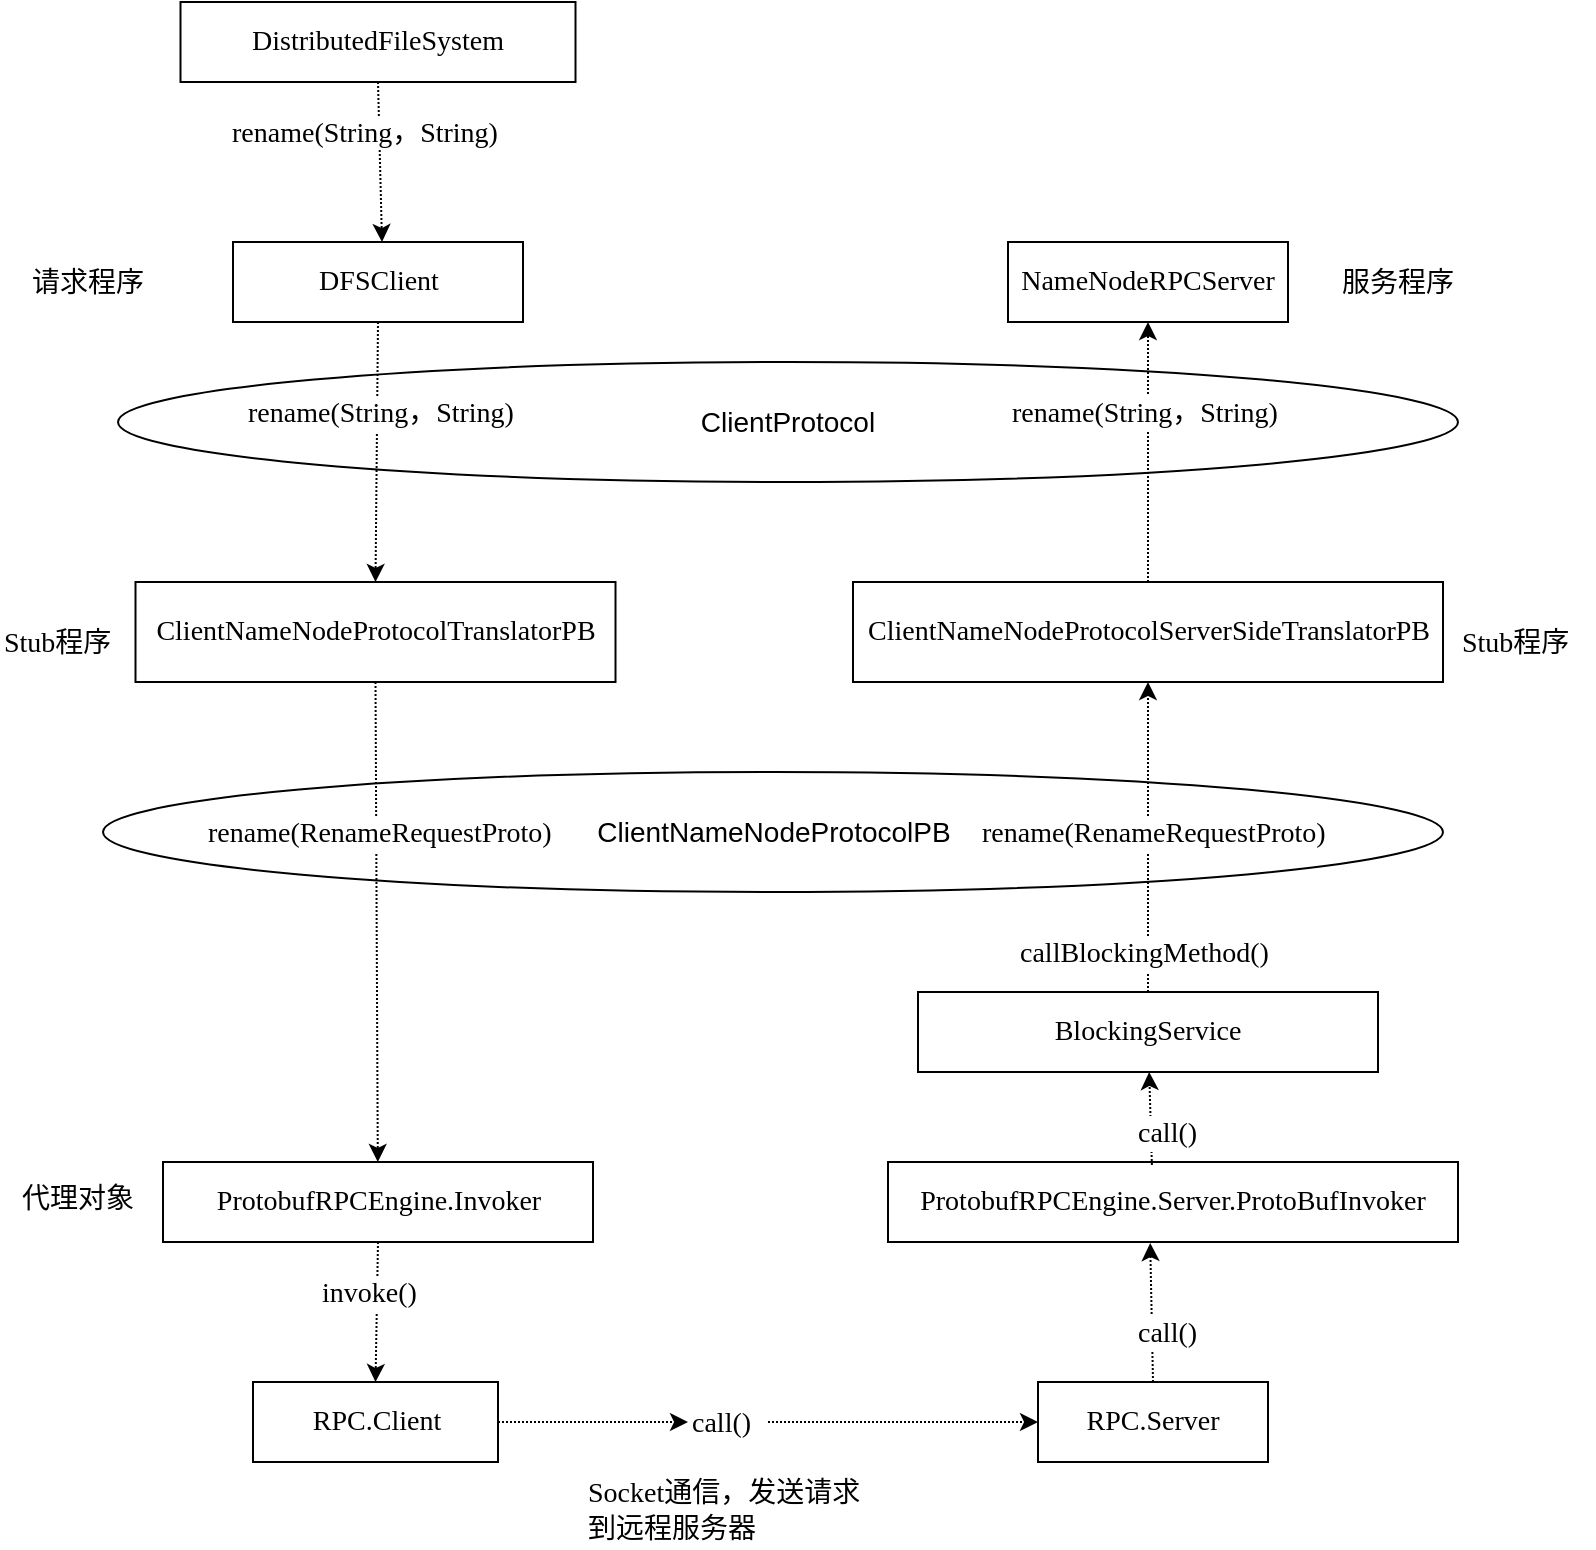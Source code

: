 <mxfile version="24.7.7">
  <diagram name="第 1 页" id="1gWkztAwg8JG_-7GfO2X">
    <mxGraphModel dx="1357" dy="872" grid="1" gridSize="10" guides="1" tooltips="1" connect="1" arrows="1" fold="1" page="1" pageScale="1" pageWidth="827" pageHeight="1169" math="0" shadow="0">
      <root>
        <mxCell id="0" />
        <mxCell id="1" parent="0" />
        <mxCell id="Jsb9VVntbA0bQaRAtVnW-23" value="ClientNameNodeProtocolPB" style="ellipse;whiteSpace=wrap;html=1;labelBackgroundColor=default;fontSize=14;" vertex="1" parent="1">
          <mxGeometry x="62.5" y="455" width="670" height="60" as="geometry" />
        </mxCell>
        <mxCell id="Jsb9VVntbA0bQaRAtVnW-16" value="&lt;font style=&quot;font-size: 14px;&quot;&gt;ClientProtocol&lt;/font&gt;" style="ellipse;whiteSpace=wrap;html=1;labelBackgroundColor=default;fontSize=14;" vertex="1" parent="1">
          <mxGeometry x="70" y="250" width="670" height="60" as="geometry" />
        </mxCell>
        <mxCell id="Jsb9VVntbA0bQaRAtVnW-1" value="DFSClient" style="rounded=0;whiteSpace=wrap;html=1;fontFamily=Times New Roman;fontSize=14;labelBackgroundColor=default;" vertex="1" parent="1">
          <mxGeometry x="127.5" y="190" width="145" height="40" as="geometry" />
        </mxCell>
        <mxCell id="Jsb9VVntbA0bQaRAtVnW-2" value="ClientNameNode&lt;span style=&quot;font-size: 14px;&quot;&gt;ProtocolTranslatorPB&lt;/span&gt;" style="rounded=0;whiteSpace=wrap;html=1;fontFamily=Times New Roman;fontSize=14;labelBackgroundColor=default;" vertex="1" parent="1">
          <mxGeometry x="78.75" y="360" width="240" height="50" as="geometry" />
        </mxCell>
        <mxCell id="Jsb9VVntbA0bQaRAtVnW-3" value="RPC.Client" style="rounded=0;whiteSpace=wrap;html=1;fontFamily=Times New Roman;fontSize=14;labelBackgroundColor=default;" vertex="1" parent="1">
          <mxGeometry x="137.5" y="760" width="122.5" height="40" as="geometry" />
        </mxCell>
        <mxCell id="Jsb9VVntbA0bQaRAtVnW-4" value="RPC.Server" style="rounded=0;whiteSpace=wrap;html=1;fontFamily=Times New Roman;fontSize=14;labelBackgroundColor=default;" vertex="1" parent="1">
          <mxGeometry x="530" y="760" width="115" height="40" as="geometry" />
        </mxCell>
        <mxCell id="Jsb9VVntbA0bQaRAtVnW-5" value="ClientNameNode&lt;span style=&quot;font-size: 14px;&quot;&gt;ProtocolServerSide&lt;/span&gt;&lt;span style=&quot;font-size: 14px;&quot;&gt;TranslatorPB&lt;/span&gt;" style="rounded=0;whiteSpace=wrap;html=1;fontFamily=Times New Roman;fontSize=14;labelBackgroundColor=default;" vertex="1" parent="1">
          <mxGeometry x="437.5" y="360" width="295" height="50" as="geometry" />
        </mxCell>
        <mxCell id="Jsb9VVntbA0bQaRAtVnW-6" value="ProtobufRPCEngine.Invoker" style="rounded=0;whiteSpace=wrap;html=1;fontFamily=Times New Roman;fontSize=14;labelBackgroundColor=default;" vertex="1" parent="1">
          <mxGeometry x="92.5" y="650" width="215" height="40" as="geometry" />
        </mxCell>
        <mxCell id="Jsb9VVntbA0bQaRAtVnW-7" value="NameNodeRPCServer" style="rounded=0;whiteSpace=wrap;html=1;fontFamily=Times New Roman;fontSize=14;labelBackgroundColor=default;" vertex="1" parent="1">
          <mxGeometry x="515" y="190" width="140" height="40" as="geometry" />
        </mxCell>
        <mxCell id="Jsb9VVntbA0bQaRAtVnW-8" value="BlockingService" style="rounded=0;whiteSpace=wrap;html=1;fontFamily=Times New Roman;fontSize=14;labelBackgroundColor=default;" vertex="1" parent="1">
          <mxGeometry x="470" y="565" width="230" height="40" as="geometry" />
        </mxCell>
        <mxCell id="Jsb9VVntbA0bQaRAtVnW-10" value="DistributedFileSystem" style="rounded=0;whiteSpace=wrap;html=1;fontFamily=Times New Roman;fontSize=14;labelBackgroundColor=default;" vertex="1" parent="1">
          <mxGeometry x="101.25" y="70" width="197.5" height="40" as="geometry" />
        </mxCell>
        <mxCell id="Jsb9VVntbA0bQaRAtVnW-11" value="" style="endArrow=classic;html=1;rounded=0;dashed=1;dashPattern=1 1;exitX=0.5;exitY=1;exitDx=0;exitDy=0;entryX=0.5;entryY=0;entryDx=0;entryDy=0;labelBackgroundColor=default;fontSize=14;" edge="1" parent="1" source="Jsb9VVntbA0bQaRAtVnW-1" target="Jsb9VVntbA0bQaRAtVnW-2">
          <mxGeometry width="50" height="50" relative="1" as="geometry">
            <mxPoint x="390" y="520" as="sourcePoint" />
            <mxPoint x="440" y="470" as="targetPoint" />
          </mxGeometry>
        </mxCell>
        <mxCell id="Jsb9VVntbA0bQaRAtVnW-12" value="&lt;span style=&quot;font-family: &amp;quot;Times New Roman&amp;quot;; font-size: 14px; text-align: center;&quot;&gt;rename(String，String)&lt;/span&gt;" style="text;whiteSpace=wrap;html=1;labelBackgroundColor=default;fontSize=14;" vertex="1" parent="1">
          <mxGeometry x="132.5" y="260" width="170" height="40" as="geometry" />
        </mxCell>
        <mxCell id="Jsb9VVntbA0bQaRAtVnW-14" value="" style="endArrow=classic;html=1;rounded=0;dashed=1;dashPattern=1 1;exitX=0.5;exitY=1;exitDx=0;exitDy=0;labelBackgroundColor=default;fontSize=14;" edge="1" parent="1" source="Jsb9VVntbA0bQaRAtVnW-2" target="Jsb9VVntbA0bQaRAtVnW-6">
          <mxGeometry width="50" height="50" relative="1" as="geometry">
            <mxPoint x="200" y="430" as="sourcePoint" />
            <mxPoint x="210" y="390" as="targetPoint" />
          </mxGeometry>
        </mxCell>
        <mxCell id="Jsb9VVntbA0bQaRAtVnW-17" value="" style="endArrow=classic;html=1;rounded=0;dashed=1;dashPattern=1 1;exitX=0.5;exitY=0;exitDx=0;exitDy=0;entryX=0.5;entryY=1;entryDx=0;entryDy=0;labelBackgroundColor=default;fontSize=14;" edge="1" parent="1" source="Jsb9VVntbA0bQaRAtVnW-5" target="Jsb9VVntbA0bQaRAtVnW-7">
          <mxGeometry width="50" height="50" relative="1" as="geometry">
            <mxPoint x="215" y="240" as="sourcePoint" />
            <mxPoint x="215" y="340" as="targetPoint" />
          </mxGeometry>
        </mxCell>
        <mxCell id="Jsb9VVntbA0bQaRAtVnW-18" value="&lt;span style=&quot;color: rgb(0, 0, 0); font-family: &amp;quot;Times New Roman&amp;quot;; font-size: 14px; font-style: normal; font-variant-ligatures: normal; font-variant-caps: normal; font-weight: 400; letter-spacing: normal; orphans: 2; text-align: center; text-indent: 0px; text-transform: none; widows: 2; word-spacing: 0px; -webkit-text-stroke-width: 0px; white-space: normal; text-decoration-thickness: initial; text-decoration-style: initial; text-decoration-color: initial; float: none; display: inline !important;&quot;&gt;rename(String，String)&lt;/span&gt;" style="text;whiteSpace=wrap;html=1;labelBackgroundColor=default;fontSize=14;" vertex="1" parent="1">
          <mxGeometry x="515" y="260" width="170" height="40" as="geometry" />
        </mxCell>
        <mxCell id="Jsb9VVntbA0bQaRAtVnW-19" value="&lt;span style=&quot;color: rgb(0, 0, 0); font-family: &amp;quot;Times New Roman&amp;quot;; font-size: 14px; font-style: normal; font-variant-ligatures: normal; font-variant-caps: normal; font-weight: 400; letter-spacing: normal; orphans: 2; text-align: center; text-indent: 0px; text-transform: none; widows: 2; word-spacing: 0px; -webkit-text-stroke-width: 0px; white-space: normal; text-decoration-thickness: initial; text-decoration-style: initial; text-decoration-color: initial; float: none; display: inline !important;&quot;&gt;rename(RenameRequestProto)&lt;/span&gt;" style="text;whiteSpace=wrap;html=1;labelBackgroundColor=default;fontSize=14;" vertex="1" parent="1">
          <mxGeometry x="112.5" y="470" width="210" height="30" as="geometry" />
        </mxCell>
        <mxCell id="Jsb9VVntbA0bQaRAtVnW-21" value="" style="endArrow=classic;html=1;rounded=0;dashed=1;dashPattern=1 1;exitX=0.5;exitY=0;exitDx=0;exitDy=0;entryX=0.5;entryY=1;entryDx=0;entryDy=0;labelBackgroundColor=default;fontSize=14;" edge="1" parent="1" source="Jsb9VVntbA0bQaRAtVnW-8" target="Jsb9VVntbA0bQaRAtVnW-5">
          <mxGeometry width="50" height="50" relative="1" as="geometry">
            <mxPoint x="210" y="410" as="sourcePoint" />
            <mxPoint x="210" y="540" as="targetPoint" />
          </mxGeometry>
        </mxCell>
        <mxCell id="Jsb9VVntbA0bQaRAtVnW-22" value="&lt;span style=&quot;color: rgb(0, 0, 0); font-family: &amp;quot;Times New Roman&amp;quot;; font-size: 14px; font-style: normal; font-variant-ligatures: normal; font-variant-caps: normal; font-weight: 400; letter-spacing: normal; orphans: 2; text-align: center; text-indent: 0px; text-transform: none; widows: 2; word-spacing: 0px; -webkit-text-stroke-width: 0px; white-space: normal; text-decoration-thickness: initial; text-decoration-style: initial; text-decoration-color: initial; float: none; display: inline !important;&quot;&gt;rename(RenameRequestProto)&lt;/span&gt;" style="text;whiteSpace=wrap;html=1;labelBackgroundColor=default;fontSize=14;" vertex="1" parent="1">
          <mxGeometry x="500" y="470" width="210" height="30" as="geometry" />
        </mxCell>
        <mxCell id="Jsb9VVntbA0bQaRAtVnW-24" value="" style="endArrow=classic;html=1;rounded=0;dashed=1;dashPattern=1 1;exitX=0.5;exitY=1;exitDx=0;exitDy=0;entryX=0.5;entryY=0;entryDx=0;entryDy=0;labelBackgroundColor=default;fontSize=14;" edge="1" parent="1" source="Jsb9VVntbA0bQaRAtVnW-6" target="Jsb9VVntbA0bQaRAtVnW-3">
          <mxGeometry width="50" height="50" relative="1" as="geometry">
            <mxPoint x="217" y="630" as="sourcePoint" />
            <mxPoint x="217" y="750" as="targetPoint" />
          </mxGeometry>
        </mxCell>
        <mxCell id="Jsb9VVntbA0bQaRAtVnW-25" value="&lt;span style=&quot;color: rgb(0, 0, 0); font-family: &amp;quot;Times New Roman&amp;quot;; font-size: 14px; font-style: normal; font-variant-ligatures: normal; font-variant-caps: normal; font-weight: 400; letter-spacing: normal; orphans: 2; text-align: center; text-indent: 0px; text-transform: none; widows: 2; word-spacing: 0px; -webkit-text-stroke-width: 0px; white-space: normal; text-decoration-thickness: initial; text-decoration-style: initial; text-decoration-color: initial; float: none; display: inline !important;&quot;&gt;invoke()&lt;/span&gt;" style="text;whiteSpace=wrap;html=1;labelBackgroundColor=default;fontSize=14;" vertex="1" parent="1">
          <mxGeometry x="170" y="700" width="60" height="30" as="geometry" />
        </mxCell>
        <mxCell id="Jsb9VVntbA0bQaRAtVnW-27" value="&lt;div style=&quot;font-size: 14px;&quot;&gt;&lt;span style=&quot;color: rgb(0, 0, 0); font-family: &amp;quot;Times New Roman&amp;quot;; font-style: normal; font-variant-ligatures: normal; font-variant-caps: normal; font-weight: 400; letter-spacing: normal; orphans: 2; text-align: center; text-indent: 0px; text-transform: none; widows: 2; word-spacing: 0px; -webkit-text-stroke-width: 0px; white-space: normal; text-decoration-thickness: initial; text-decoration-style: initial; text-decoration-color: initial; float: none; font-size: 14px; display: inline !important;&quot;&gt;&lt;font style=&quot;font-size: 14px;&quot;&gt;代理对象&lt;/font&gt;&lt;/span&gt;&lt;/div&gt;" style="text;whiteSpace=wrap;html=1;labelBackgroundColor=default;fontSize=14;" vertex="1" parent="1">
          <mxGeometry x="20" y="652.5" width="67.5" height="35" as="geometry" />
        </mxCell>
        <mxCell id="Jsb9VVntbA0bQaRAtVnW-28" value="" style="endArrow=classic;html=1;rounded=0;dashed=1;dashPattern=1 1;exitX=0.5;exitY=0;exitDx=0;exitDy=0;entryX=0.46;entryY=1.013;entryDx=0;entryDy=0;labelBackgroundColor=default;fontSize=14;entryPerimeter=0;" edge="1" parent="1" source="Jsb9VVntbA0bQaRAtVnW-4" target="Jsb9VVntbA0bQaRAtVnW-43">
          <mxGeometry width="50" height="50" relative="1" as="geometry">
            <mxPoint x="208" y="590" as="sourcePoint" />
            <mxPoint x="208" y="680" as="targetPoint" />
          </mxGeometry>
        </mxCell>
        <mxCell id="Jsb9VVntbA0bQaRAtVnW-31" value="" style="endArrow=classic;html=1;rounded=0;dashed=1;dashPattern=1 1;exitX=1;exitY=0.5;exitDx=0;exitDy=0;entryX=0;entryY=0.5;entryDx=0;entryDy=0;labelBackgroundColor=default;fontSize=14;" edge="1" parent="1" source="Jsb9VVntbA0bQaRAtVnW-32" target="Jsb9VVntbA0bQaRAtVnW-4">
          <mxGeometry width="50" height="50" relative="1" as="geometry">
            <mxPoint x="208" y="590" as="sourcePoint" />
            <mxPoint x="209" y="680" as="targetPoint" />
          </mxGeometry>
        </mxCell>
        <mxCell id="Jsb9VVntbA0bQaRAtVnW-35" value="" style="endArrow=classic;html=1;rounded=0;dashed=1;dashPattern=1 1;exitX=1;exitY=0.5;exitDx=0;exitDy=0;entryX=0;entryY=0.5;entryDx=0;entryDy=0;labelBackgroundColor=default;fontSize=14;" edge="1" parent="1" source="Jsb9VVntbA0bQaRAtVnW-3" target="Jsb9VVntbA0bQaRAtVnW-32">
          <mxGeometry width="50" height="50" relative="1" as="geometry">
            <mxPoint x="260" y="690" as="sourcePoint" />
            <mxPoint x="528" y="690" as="targetPoint" />
          </mxGeometry>
        </mxCell>
        <mxCell id="Jsb9VVntbA0bQaRAtVnW-32" value="&lt;span style=&quot;color: rgb(0, 0, 0); font-family: &amp;quot;Times New Roman&amp;quot;; font-size: 14px; font-style: normal; font-variant-ligatures: normal; font-variant-caps: normal; font-weight: 400; letter-spacing: normal; orphans: 2; text-align: center; text-indent: 0px; text-transform: none; widows: 2; word-spacing: 0px; -webkit-text-stroke-width: 0px; white-space: normal; text-decoration-thickness: initial; text-decoration-style: initial; text-decoration-color: initial; float: none; display: inline !important;&quot;&gt;call()&lt;/span&gt;" style="text;whiteSpace=wrap;html=1;labelBackgroundColor=default;fontSize=14;" vertex="1" parent="1">
          <mxGeometry x="355" y="765" width="40" height="30" as="geometry" />
        </mxCell>
        <mxCell id="Jsb9VVntbA0bQaRAtVnW-36" value="&lt;span style=&quot;color: rgb(0, 0, 0); font-family: &amp;quot;Times New Roman&amp;quot;; font-style: normal; font-variant-ligatures: normal; font-variant-caps: normal; font-weight: 400; letter-spacing: normal; orphans: 2; text-align: center; text-indent: 0px; text-transform: none; widows: 2; word-spacing: 0px; -webkit-text-stroke-width: 0px; white-space: normal; text-decoration-thickness: initial; text-decoration-style: initial; text-decoration-color: initial; float: none; font-size: 14px; display: inline !important;&quot;&gt;&lt;font style=&quot;font-size: 14px;&quot;&gt;Socket通信，发送请求到远程服务器&lt;/font&gt;&lt;/span&gt;" style="text;whiteSpace=wrap;html=1;labelBackgroundColor=default;fontSize=14;" vertex="1" parent="1">
          <mxGeometry x="302.5" y="800" width="145" height="30" as="geometry" />
        </mxCell>
        <mxCell id="Jsb9VVntbA0bQaRAtVnW-37" value="" style="endArrow=classic;html=1;rounded=0;dashed=1;dashPattern=1 1;exitX=0.5;exitY=1;exitDx=0;exitDy=0;labelBackgroundColor=default;fontSize=14;" edge="1" parent="1" source="Jsb9VVntbA0bQaRAtVnW-10">
          <mxGeometry width="50" height="50" relative="1" as="geometry">
            <mxPoint x="198.5" y="140" as="sourcePoint" />
            <mxPoint x="202" y="190" as="targetPoint" />
          </mxGeometry>
        </mxCell>
        <mxCell id="Jsb9VVntbA0bQaRAtVnW-41" value="&lt;span style=&quot;forced-color-adjust: none; color: rgb(0, 0, 0); font-family: &amp;quot;Times New Roman&amp;quot;; font-size: 14px; font-style: normal; font-variant-ligatures: normal; font-variant-caps: normal; font-weight: 400; letter-spacing: normal; orphans: 2; text-align: center; text-indent: 0px; text-transform: none; widows: 2; word-spacing: 0px; -webkit-text-stroke-width: 0px; white-space: normal; background-color: rgb(255, 255, 255); text-decoration-thickness: initial; text-decoration-style: initial; text-decoration-color: initial;&quot;&gt;rename(String，String)&lt;/span&gt;" style="text;whiteSpace=wrap;html=1;fontSize=14;" vertex="1" parent="1">
          <mxGeometry x="125" y="120" width="170" height="30" as="geometry" />
        </mxCell>
        <mxCell id="Jsb9VVntbA0bQaRAtVnW-43" value="ProtobufRPCEngine.Server.ProtoBufInvoker" style="rounded=0;whiteSpace=wrap;html=1;fontFamily=Times New Roman;fontSize=14;labelBackgroundColor=default;" vertex="1" parent="1">
          <mxGeometry x="455" y="650" width="285" height="40" as="geometry" />
        </mxCell>
        <mxCell id="Jsb9VVntbA0bQaRAtVnW-44" value="&lt;span style=&quot;color: rgb(0, 0, 0); font-family: &amp;quot;Times New Roman&amp;quot;; font-size: 14px; font-style: normal; font-variant-ligatures: normal; font-variant-caps: normal; font-weight: 400; letter-spacing: normal; orphans: 2; text-align: center; text-indent: 0px; text-transform: none; widows: 2; word-spacing: 0px; -webkit-text-stroke-width: 0px; white-space: normal; text-decoration-thickness: initial; text-decoration-style: initial; text-decoration-color: initial; float: none; display: inline !important;&quot;&gt;call()&lt;/span&gt;" style="text;whiteSpace=wrap;html=1;labelBackgroundColor=default;fontSize=14;" vertex="1" parent="1">
          <mxGeometry x="577.5" y="720" width="40" height="30" as="geometry" />
        </mxCell>
        <mxCell id="Jsb9VVntbA0bQaRAtVnW-47" value="" style="endArrow=classic;html=1;rounded=0;dashed=1;dashPattern=1 1;labelBackgroundColor=default;fontSize=14;exitX=0.463;exitY=0.038;exitDx=0;exitDy=0;exitPerimeter=0;" edge="1" parent="1" source="Jsb9VVntbA0bQaRAtVnW-43" target="Jsb9VVntbA0bQaRAtVnW-8">
          <mxGeometry width="50" height="50" relative="1" as="geometry">
            <mxPoint x="590" y="650" as="sourcePoint" />
            <mxPoint x="596" y="701" as="targetPoint" />
          </mxGeometry>
        </mxCell>
        <mxCell id="Jsb9VVntbA0bQaRAtVnW-48" value="&lt;span style=&quot;color: rgb(0, 0, 0); font-family: &amp;quot;Times New Roman&amp;quot;; font-size: 14px; font-style: normal; font-variant-ligatures: normal; font-variant-caps: normal; font-weight: 400; letter-spacing: normal; orphans: 2; text-align: center; text-indent: 0px; text-transform: none; widows: 2; word-spacing: 0px; -webkit-text-stroke-width: 0px; white-space: normal; text-decoration-thickness: initial; text-decoration-style: initial; text-decoration-color: initial; float: none; display: inline !important;&quot;&gt;call()&lt;/span&gt;" style="text;whiteSpace=wrap;html=1;labelBackgroundColor=default;fontSize=14;" vertex="1" parent="1">
          <mxGeometry x="577.5" y="620" width="40" height="30" as="geometry" />
        </mxCell>
        <mxCell id="Jsb9VVntbA0bQaRAtVnW-49" value="&lt;span style=&quot;color: rgb(0, 0, 0); font-family: &amp;quot;Times New Roman&amp;quot;; font-size: 14px; font-style: normal; font-variant-ligatures: normal; font-variant-caps: normal; font-weight: 400; letter-spacing: normal; orphans: 2; text-align: center; text-indent: 0px; text-transform: none; widows: 2; word-spacing: 0px; -webkit-text-stroke-width: 0px; white-space: normal; text-decoration-thickness: initial; text-decoration-style: initial; text-decoration-color: initial; float: none; display: inline !important;&quot;&gt;callBlockingMethod()&lt;/span&gt;" style="text;whiteSpace=wrap;html=1;labelBackgroundColor=default;fontSize=14;" vertex="1" parent="1">
          <mxGeometry x="518.75" y="530" width="132.5" height="30" as="geometry" />
        </mxCell>
        <mxCell id="Jsb9VVntbA0bQaRAtVnW-51" value="&lt;div style=&quot;text-align: center; font-size: 14px;&quot;&gt;&lt;font face=&quot;Times New Roman&quot;&gt;请求程序&lt;/font&gt;&lt;/div&gt;" style="text;whiteSpace=wrap;html=1;labelBackgroundColor=default;fontSize=14;" vertex="1" parent="1">
          <mxGeometry x="25" y="195" width="67.5" height="35" as="geometry" />
        </mxCell>
        <mxCell id="Jsb9VVntbA0bQaRAtVnW-52" value="&lt;div style=&quot;text-align: center; font-size: 14px;&quot;&gt;&lt;font face=&quot;Times New Roman&quot;&gt;服务程序&lt;/font&gt;&lt;/div&gt;" style="text;whiteSpace=wrap;html=1;labelBackgroundColor=default;fontSize=14;" vertex="1" parent="1">
          <mxGeometry x="680" y="195" width="67.5" height="35" as="geometry" />
        </mxCell>
        <mxCell id="Jsb9VVntbA0bQaRAtVnW-53" value="&lt;div style=&quot;text-align: center; font-size: 14px;&quot;&gt;&lt;font face=&quot;Times New Roman&quot;&gt;Stub程序&lt;/font&gt;&lt;/div&gt;" style="text;whiteSpace=wrap;html=1;labelBackgroundColor=default;fontSize=14;" vertex="1" parent="1">
          <mxGeometry x="11.25" y="375" width="67.5" height="35" as="geometry" />
        </mxCell>
        <mxCell id="Jsb9VVntbA0bQaRAtVnW-57" value="&lt;div style=&quot;text-align: center; font-size: 14px;&quot;&gt;&lt;font face=&quot;Times New Roman&quot;&gt;Stub程序&lt;/font&gt;&lt;/div&gt;" style="text;whiteSpace=wrap;html=1;labelBackgroundColor=default;fontSize=14;" vertex="1" parent="1">
          <mxGeometry x="740" y="375" width="67.5" height="35" as="geometry" />
        </mxCell>
      </root>
    </mxGraphModel>
  </diagram>
</mxfile>
